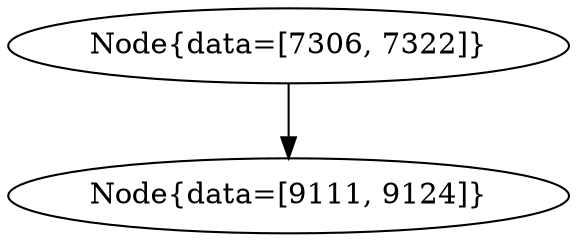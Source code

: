 digraph G{
1766106657 [label="Node{data=[7306, 7322]}"]
1766106657 -> 1755601679
1755601679 [label="Node{data=[9111, 9124]}"]
}